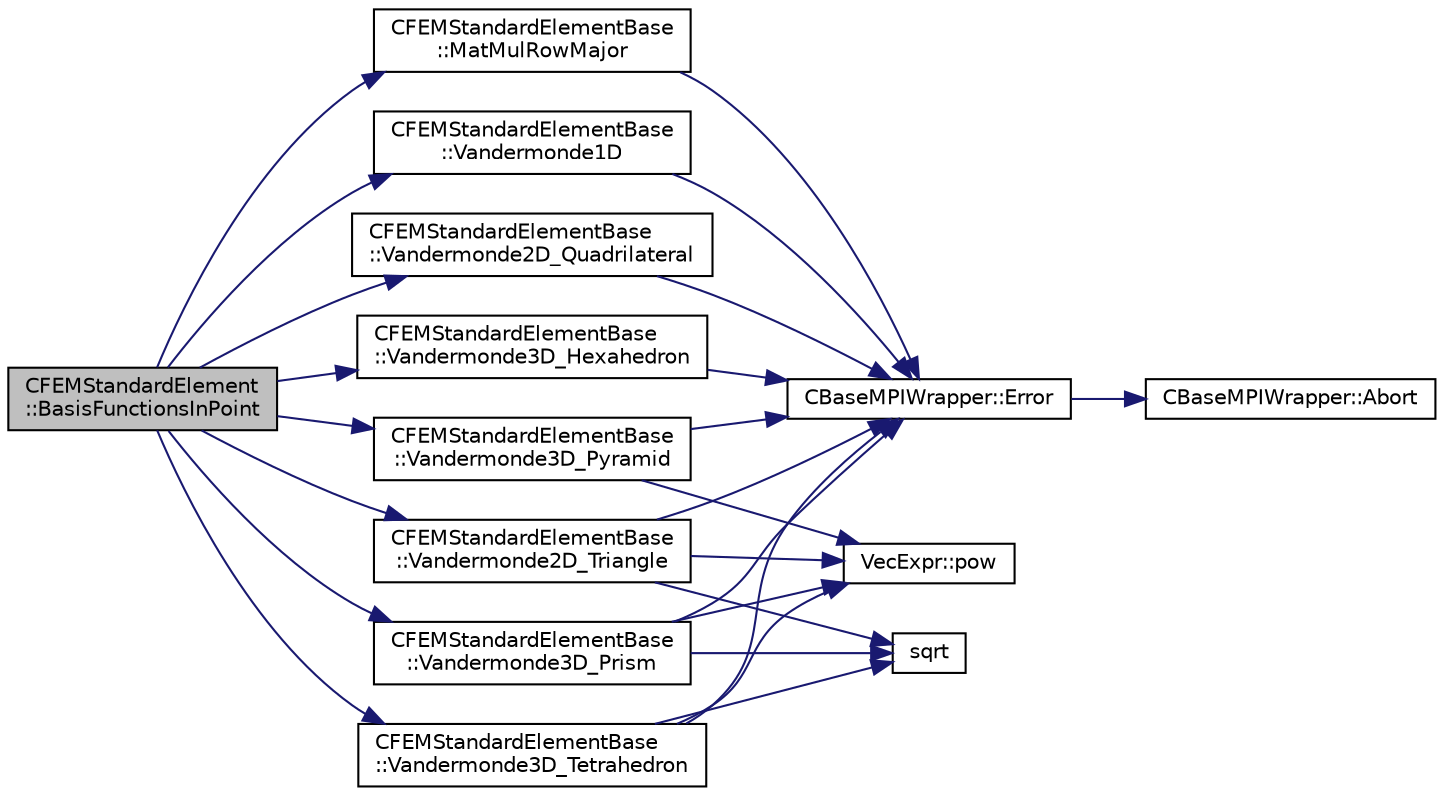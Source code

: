 digraph "CFEMStandardElement::BasisFunctionsInPoint"
{
 // LATEX_PDF_SIZE
  edge [fontname="Helvetica",fontsize="10",labelfontname="Helvetica",labelfontsize="10"];
  node [fontname="Helvetica",fontsize="10",shape=record];
  rankdir="LR";
  Node1 [label="CFEMStandardElement\l::BasisFunctionsInPoint",height=0.2,width=0.4,color="black", fillcolor="grey75", style="filled", fontcolor="black",tooltip="Function, which computes the Lagrangian basis functions for the given parametric coordinates."];
  Node1 -> Node2 [color="midnightblue",fontsize="10",style="solid",fontname="Helvetica"];
  Node2 [label="CFEMStandardElementBase\l::MatMulRowMajor",height=0.2,width=0.4,color="black", fillcolor="white", style="filled",URL="$classCFEMStandardElementBase.html#a7125e7dfe720d068372e54aed46612d5",tooltip="Function, which carries out a matrix matrix multiplication to obtain data in points and stores the re..."];
  Node2 -> Node3 [color="midnightblue",fontsize="10",style="solid",fontname="Helvetica"];
  Node3 [label="CBaseMPIWrapper::Error",height=0.2,width=0.4,color="black", fillcolor="white", style="filled",URL="$classCBaseMPIWrapper.html#a04457c47629bda56704e6a8804833eeb",tooltip=" "];
  Node3 -> Node4 [color="midnightblue",fontsize="10",style="solid",fontname="Helvetica"];
  Node4 [label="CBaseMPIWrapper::Abort",height=0.2,width=0.4,color="black", fillcolor="white", style="filled",URL="$classCBaseMPIWrapper.html#af7297d861dca86b45cf561b6ab642e8f",tooltip=" "];
  Node1 -> Node5 [color="midnightblue",fontsize="10",style="solid",fontname="Helvetica"];
  Node5 [label="CFEMStandardElementBase\l::Vandermonde1D",height=0.2,width=0.4,color="black", fillcolor="white", style="filled",URL="$classCFEMStandardElementBase.html#a66717d7ff89218ed12c27e5014e3cf22",tooltip="Function, which computes the Vandermonde matrix for a standard 1D edge."];
  Node5 -> Node3 [color="midnightblue",fontsize="10",style="solid",fontname="Helvetica"];
  Node1 -> Node6 [color="midnightblue",fontsize="10",style="solid",fontname="Helvetica"];
  Node6 [label="CFEMStandardElementBase\l::Vandermonde2D_Quadrilateral",height=0.2,width=0.4,color="black", fillcolor="white", style="filled",URL="$classCFEMStandardElementBase.html#a6a417385af961d09fed22b896dc2c6ec",tooltip="Function, which computes the Vandermonde matrix for a standard quadrilateral."];
  Node6 -> Node3 [color="midnightblue",fontsize="10",style="solid",fontname="Helvetica"];
  Node1 -> Node7 [color="midnightblue",fontsize="10",style="solid",fontname="Helvetica"];
  Node7 [label="CFEMStandardElementBase\l::Vandermonde2D_Triangle",height=0.2,width=0.4,color="black", fillcolor="white", style="filled",URL="$classCFEMStandardElementBase.html#a575759433b33801396b3ed285a5c8b56",tooltip="Function, which computes the Vandermonde matrix for a standard triangle."];
  Node7 -> Node3 [color="midnightblue",fontsize="10",style="solid",fontname="Helvetica"];
  Node7 -> Node8 [color="midnightblue",fontsize="10",style="solid",fontname="Helvetica"];
  Node8 [label="VecExpr::pow",height=0.2,width=0.4,color="black", fillcolor="white", style="filled",URL="$group__VecExpr.html#ga7fb255e1f2a1773d3cc6ff7bee1aadd2",tooltip=" "];
  Node7 -> Node9 [color="midnightblue",fontsize="10",style="solid",fontname="Helvetica"];
  Node9 [label="sqrt",height=0.2,width=0.4,color="black", fillcolor="white", style="filled",URL="$group__SIMD.html#ga54a1925ab40fb4249ea255072520de35",tooltip=" "];
  Node1 -> Node10 [color="midnightblue",fontsize="10",style="solid",fontname="Helvetica"];
  Node10 [label="CFEMStandardElementBase\l::Vandermonde3D_Hexahedron",height=0.2,width=0.4,color="black", fillcolor="white", style="filled",URL="$classCFEMStandardElementBase.html#a97b120f55d088dc2d1803b6d657db435",tooltip="Function, which computes the Vandermonde matrix for a standard hexahedron."];
  Node10 -> Node3 [color="midnightblue",fontsize="10",style="solid",fontname="Helvetica"];
  Node1 -> Node11 [color="midnightblue",fontsize="10",style="solid",fontname="Helvetica"];
  Node11 [label="CFEMStandardElementBase\l::Vandermonde3D_Prism",height=0.2,width=0.4,color="black", fillcolor="white", style="filled",URL="$classCFEMStandardElementBase.html#afae5d252262977ae1250ec8b2b257814",tooltip="Function, which computes the Vandermonde matrix for a standard prism."];
  Node11 -> Node3 [color="midnightblue",fontsize="10",style="solid",fontname="Helvetica"];
  Node11 -> Node8 [color="midnightblue",fontsize="10",style="solid",fontname="Helvetica"];
  Node11 -> Node9 [color="midnightblue",fontsize="10",style="solid",fontname="Helvetica"];
  Node1 -> Node12 [color="midnightblue",fontsize="10",style="solid",fontname="Helvetica"];
  Node12 [label="CFEMStandardElementBase\l::Vandermonde3D_Pyramid",height=0.2,width=0.4,color="black", fillcolor="white", style="filled",URL="$classCFEMStandardElementBase.html#a088945c4ebdf26df561e44e96b46a8ae",tooltip="Function, which computes the Vandermonde matrix for a standard pyramid."];
  Node12 -> Node3 [color="midnightblue",fontsize="10",style="solid",fontname="Helvetica"];
  Node12 -> Node8 [color="midnightblue",fontsize="10",style="solid",fontname="Helvetica"];
  Node1 -> Node13 [color="midnightblue",fontsize="10",style="solid",fontname="Helvetica"];
  Node13 [label="CFEMStandardElementBase\l::Vandermonde3D_Tetrahedron",height=0.2,width=0.4,color="black", fillcolor="white", style="filled",URL="$classCFEMStandardElementBase.html#ac2f155b5affdcbb9a3b6ba942743e724",tooltip="Function, which computes the Vandermonde matrix for a standard tetrahedron."];
  Node13 -> Node3 [color="midnightblue",fontsize="10",style="solid",fontname="Helvetica"];
  Node13 -> Node8 [color="midnightblue",fontsize="10",style="solid",fontname="Helvetica"];
  Node13 -> Node9 [color="midnightblue",fontsize="10",style="solid",fontname="Helvetica"];
}
